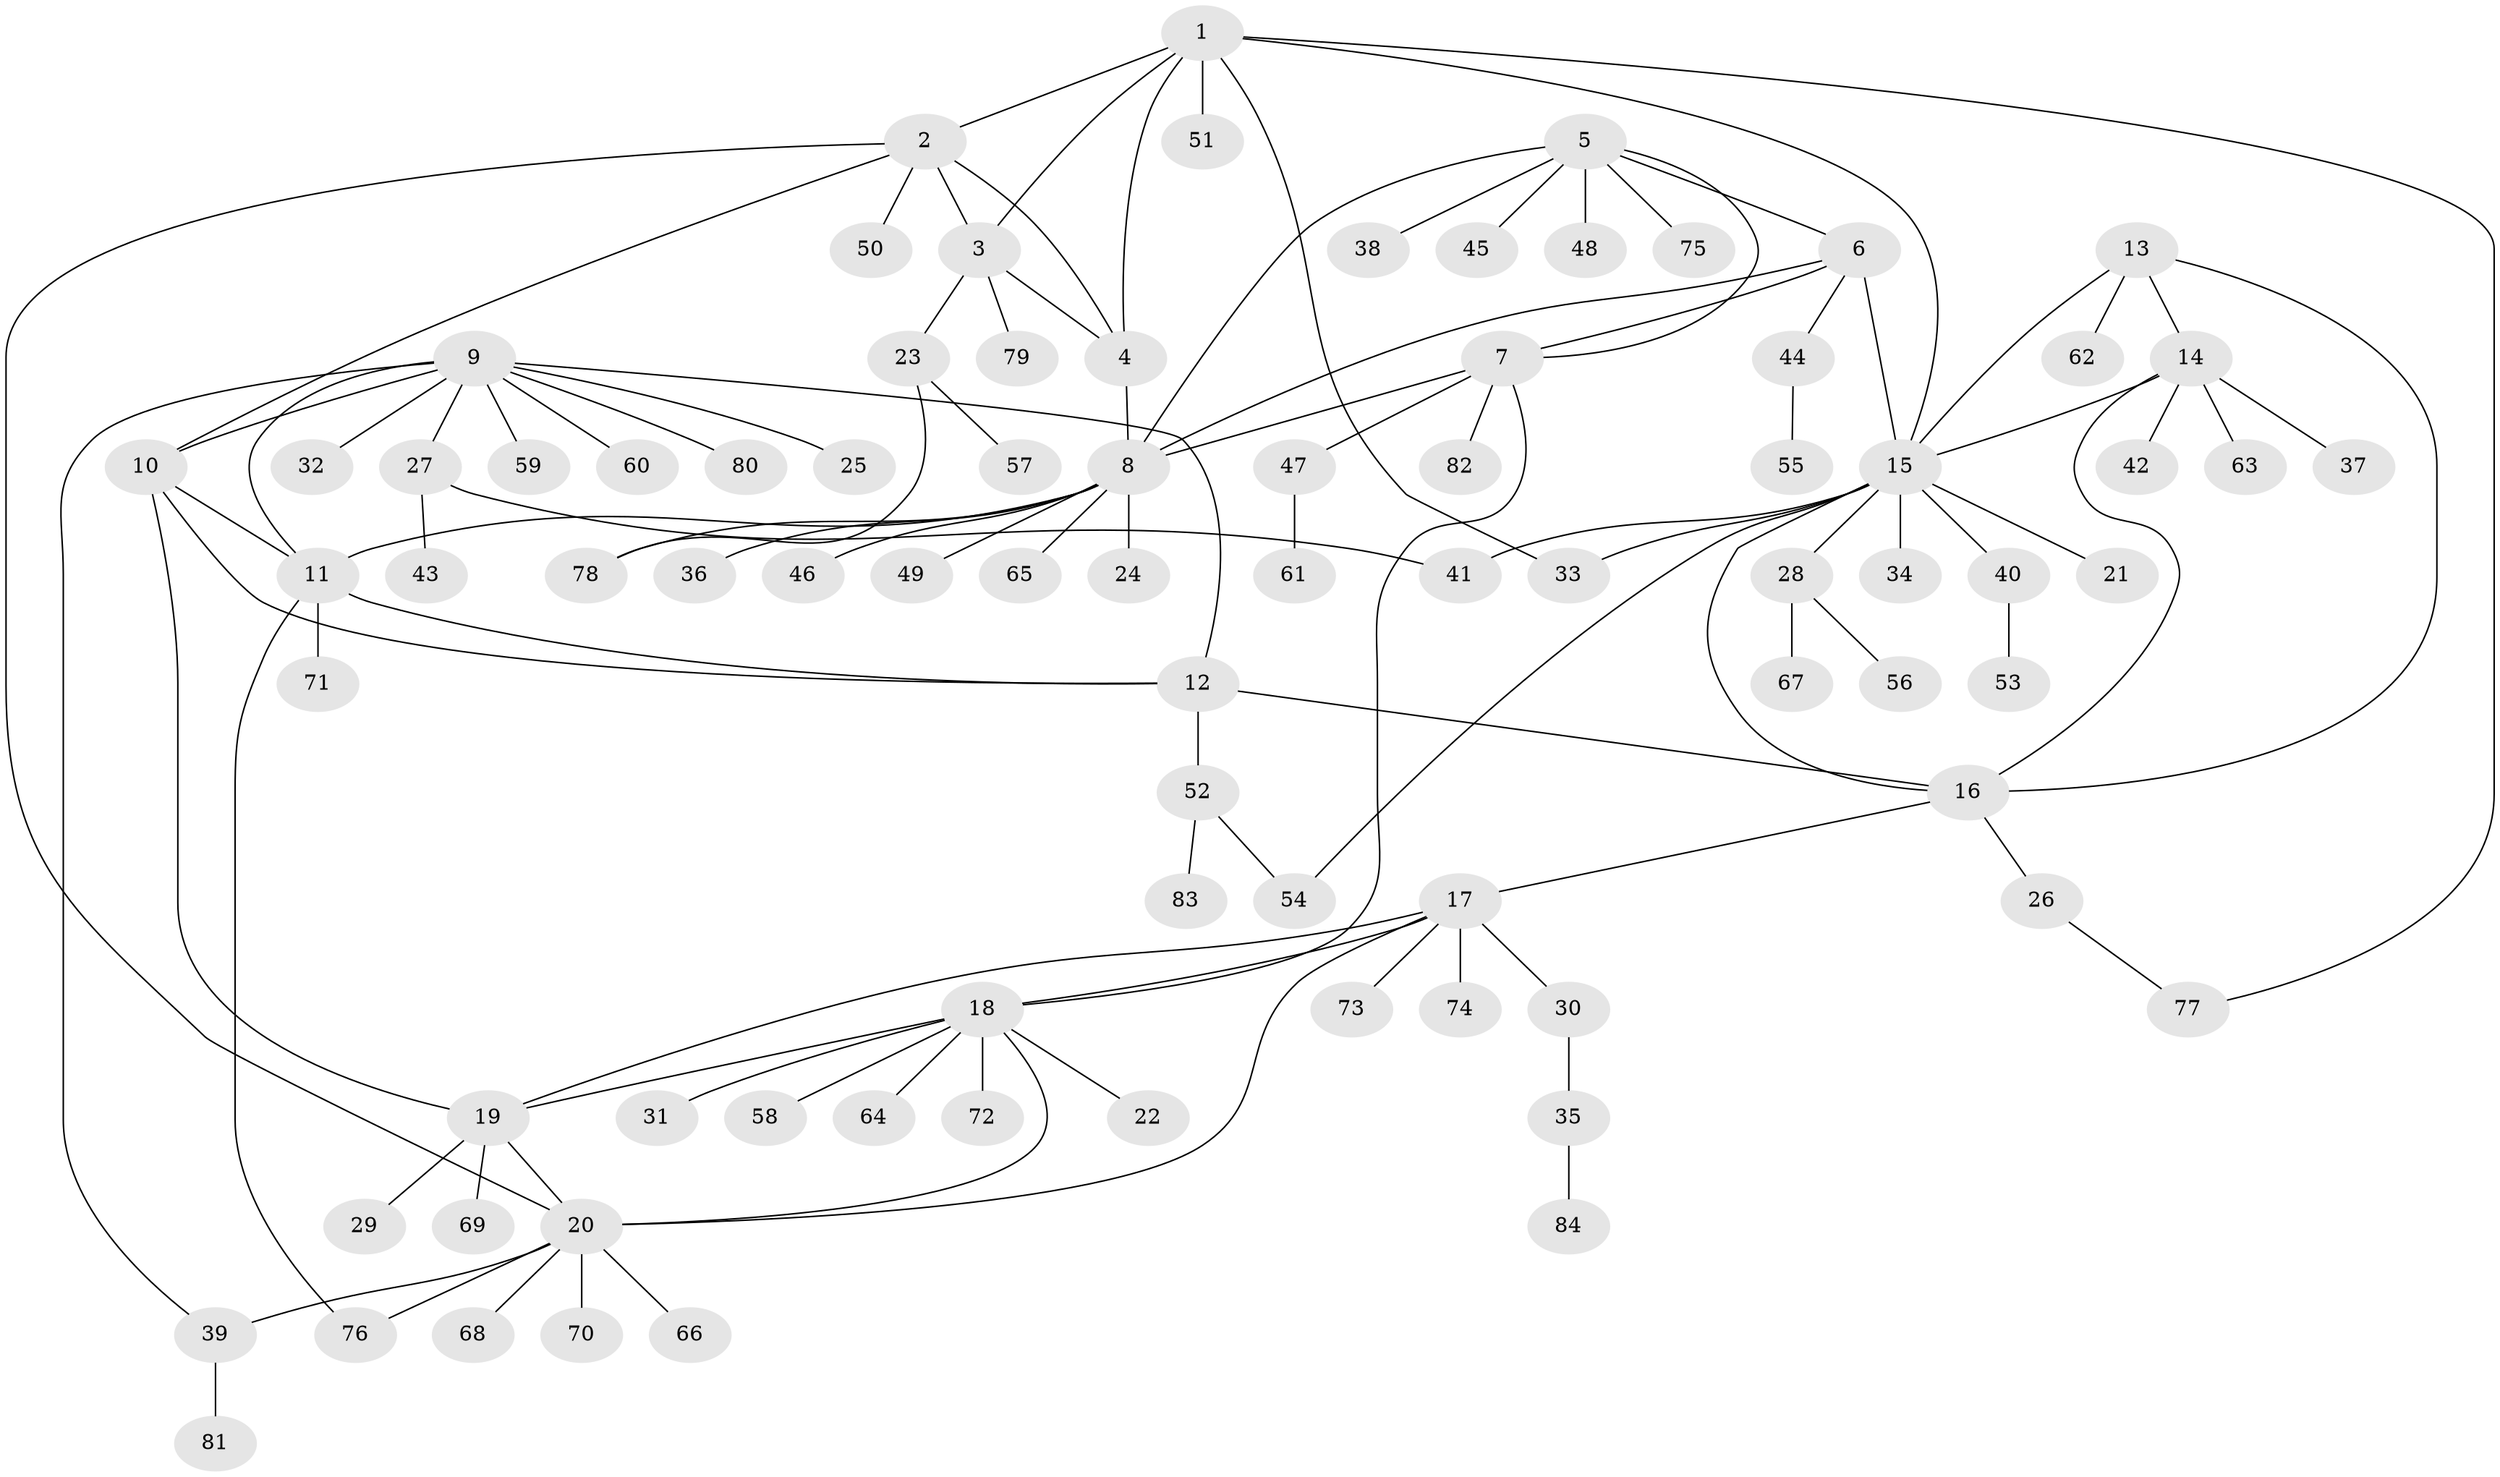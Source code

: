 // coarse degree distribution, {3: 0.02, 6: 0.04, 10: 0.06, 5: 0.02, 8: 0.02, 1: 0.78, 2: 0.02, 11: 0.02, 4: 0.02}
// Generated by graph-tools (version 1.1) at 2025/57/03/04/25 21:57:42]
// undirected, 84 vertices, 111 edges
graph export_dot {
graph [start="1"]
  node [color=gray90,style=filled];
  1;
  2;
  3;
  4;
  5;
  6;
  7;
  8;
  9;
  10;
  11;
  12;
  13;
  14;
  15;
  16;
  17;
  18;
  19;
  20;
  21;
  22;
  23;
  24;
  25;
  26;
  27;
  28;
  29;
  30;
  31;
  32;
  33;
  34;
  35;
  36;
  37;
  38;
  39;
  40;
  41;
  42;
  43;
  44;
  45;
  46;
  47;
  48;
  49;
  50;
  51;
  52;
  53;
  54;
  55;
  56;
  57;
  58;
  59;
  60;
  61;
  62;
  63;
  64;
  65;
  66;
  67;
  68;
  69;
  70;
  71;
  72;
  73;
  74;
  75;
  76;
  77;
  78;
  79;
  80;
  81;
  82;
  83;
  84;
  1 -- 2;
  1 -- 3;
  1 -- 4;
  1 -- 15;
  1 -- 33;
  1 -- 51;
  1 -- 77;
  2 -- 3;
  2 -- 4;
  2 -- 10;
  2 -- 20;
  2 -- 50;
  3 -- 4;
  3 -- 23;
  3 -- 79;
  4 -- 8;
  5 -- 6;
  5 -- 7;
  5 -- 8;
  5 -- 38;
  5 -- 45;
  5 -- 48;
  5 -- 75;
  6 -- 7;
  6 -- 8;
  6 -- 15;
  6 -- 44;
  7 -- 8;
  7 -- 18;
  7 -- 47;
  7 -- 82;
  8 -- 11;
  8 -- 24;
  8 -- 36;
  8 -- 46;
  8 -- 49;
  8 -- 65;
  8 -- 78;
  9 -- 10;
  9 -- 11;
  9 -- 12;
  9 -- 25;
  9 -- 27;
  9 -- 32;
  9 -- 39;
  9 -- 59;
  9 -- 60;
  9 -- 80;
  10 -- 11;
  10 -- 12;
  10 -- 19;
  11 -- 12;
  11 -- 71;
  11 -- 76;
  12 -- 16;
  12 -- 52;
  13 -- 14;
  13 -- 15;
  13 -- 16;
  13 -- 62;
  14 -- 15;
  14 -- 16;
  14 -- 37;
  14 -- 42;
  14 -- 63;
  15 -- 16;
  15 -- 21;
  15 -- 28;
  15 -- 33;
  15 -- 34;
  15 -- 40;
  15 -- 41;
  15 -- 54;
  16 -- 17;
  16 -- 26;
  17 -- 18;
  17 -- 19;
  17 -- 20;
  17 -- 30;
  17 -- 73;
  17 -- 74;
  18 -- 19;
  18 -- 20;
  18 -- 22;
  18 -- 31;
  18 -- 58;
  18 -- 64;
  18 -- 72;
  19 -- 20;
  19 -- 29;
  19 -- 69;
  20 -- 39;
  20 -- 66;
  20 -- 68;
  20 -- 70;
  20 -- 76;
  23 -- 57;
  23 -- 78;
  26 -- 77;
  27 -- 41;
  27 -- 43;
  28 -- 56;
  28 -- 67;
  30 -- 35;
  35 -- 84;
  39 -- 81;
  40 -- 53;
  44 -- 55;
  47 -- 61;
  52 -- 54;
  52 -- 83;
}
